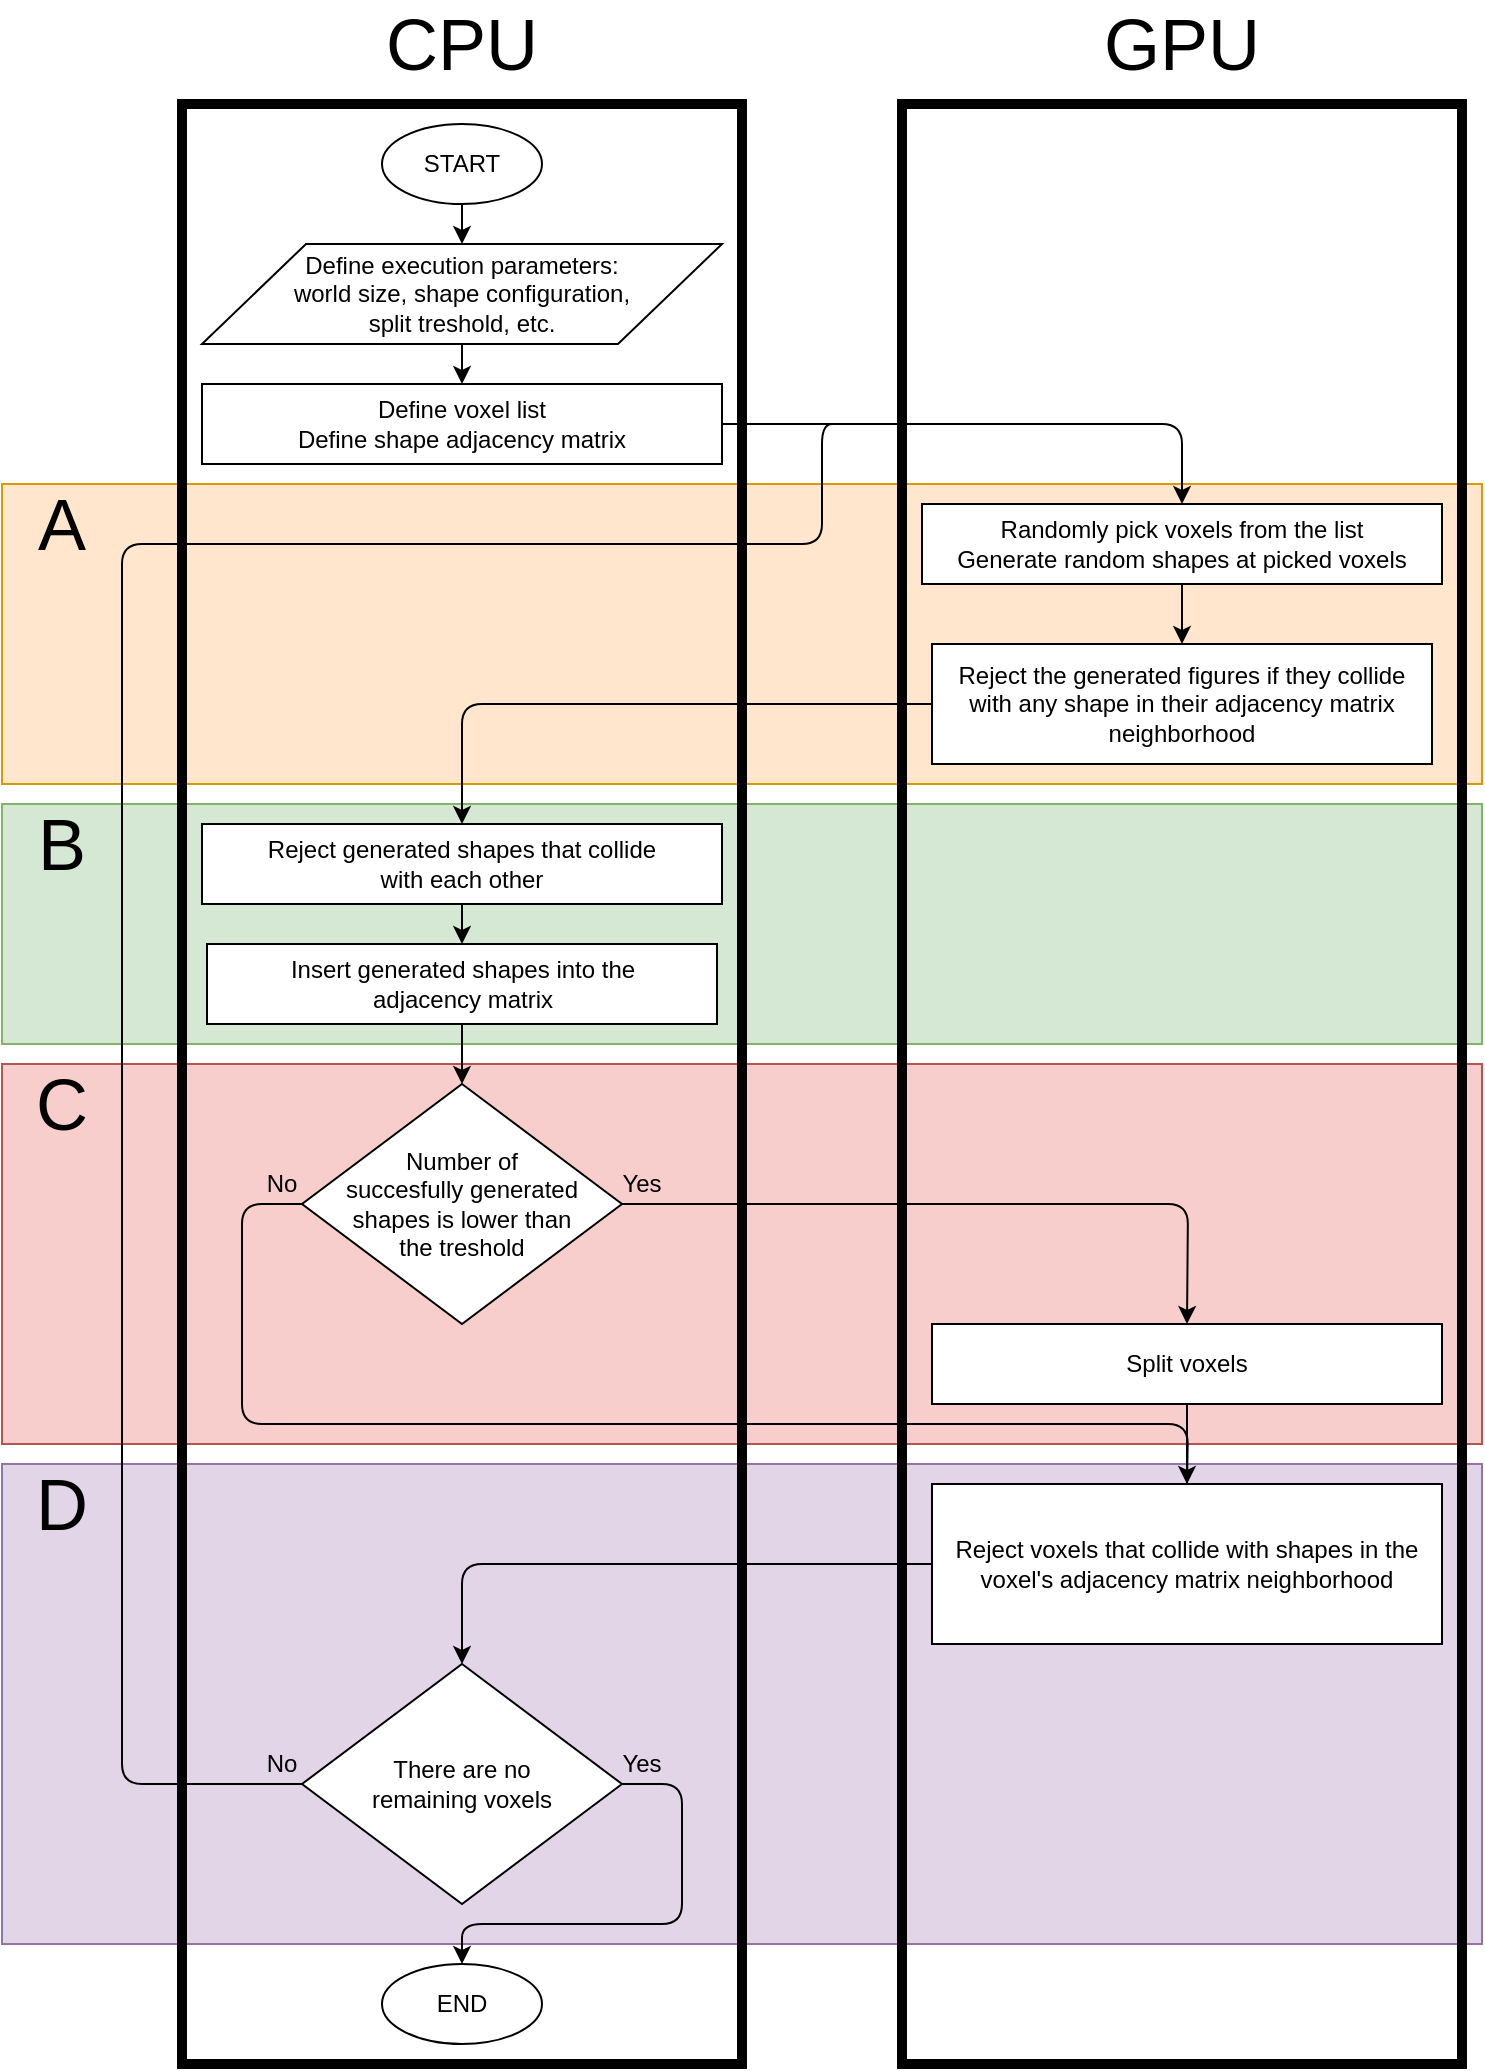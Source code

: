 <mxfile version="11.2.7" type="device" pages="1"><diagram id="juIEQuRC-fNybv85BEOG" name="Page-1"><mxGraphModel dx="1587" dy="889" grid="1" gridSize="10" guides="1" tooltips="1" connect="1" arrows="1" fold="1" page="1" pageScale="1" pageWidth="850" pageHeight="1100" math="0" shadow="0"><root><mxCell id="0"/><mxCell id="1" parent="0"/><mxCell id="WUVgIUfK9PXMqUdaY6ow-49" value="" style="rounded=0;whiteSpace=wrap;html=1;strokeColor=#9673a6;strokeWidth=1;fillColor=#e1d5e7;" parent="1" vertex="1"><mxGeometry x="70" y="760" width="740" height="240" as="geometry"/></mxCell><mxCell id="WUVgIUfK9PXMqUdaY6ow-20" value="" style="rounded=0;whiteSpace=wrap;html=1;strokeColor=#82b366;strokeWidth=1;fillColor=#d5e8d4;" parent="1" vertex="1"><mxGeometry x="70" y="430" width="740" height="120" as="geometry"/></mxCell><mxCell id="WUVgIUfK9PXMqUdaY6ow-21" value="" style="rounded=0;whiteSpace=wrap;html=1;strokeColor=#b85450;strokeWidth=1;fillColor=#f8cecc;" parent="1" vertex="1"><mxGeometry x="70" y="560" width="740" height="190" as="geometry"/></mxCell><mxCell id="WUVgIUfK9PXMqUdaY6ow-18" value="" style="rounded=0;whiteSpace=wrap;html=1;strokeColor=#d79b00;strokeWidth=1;fillColor=#ffe6cc;" parent="1" vertex="1"><mxGeometry x="70" y="270" width="740" height="150" as="geometry"/></mxCell><mxCell id="WUVgIUfK9PXMqUdaY6ow-15" value="" style="rounded=0;whiteSpace=wrap;html=1;fillColor=none;strokeColor=#000000;strokeWidth=5;" parent="1" vertex="1"><mxGeometry x="160" y="80" width="280" height="980" as="geometry"/></mxCell><mxCell id="WUVgIUfK9PXMqUdaY6ow-17" value="" style="rounded=0;whiteSpace=wrap;html=1;fillColor=none;strokeColor=#000000;strokeWidth=5;" parent="1" vertex="1"><mxGeometry x="520" y="80" width="280" height="980" as="geometry"/></mxCell><mxCell id="WUVgIUfK9PXMqUdaY6ow-1" value="START" style="ellipse;whiteSpace=wrap;html=1;" parent="1" vertex="1"><mxGeometry x="260" y="90" width="80" height="40" as="geometry"/></mxCell><mxCell id="WUVgIUfK9PXMqUdaY6ow-3" value="&lt;div&gt;Randomly pick voxels from the list&lt;/div&gt;&lt;div&gt;Generate random shapes at picked voxels&lt;/div&gt;" style="rounded=0;whiteSpace=wrap;html=1;" parent="1" vertex="1"><mxGeometry x="530" y="280" width="260" height="40" as="geometry"/></mxCell><mxCell id="WUVgIUfK9PXMqUdaY6ow-4" value="&lt;div&gt;Define voxel list&lt;/div&gt;&lt;div&gt;Define shape adjacency matrix&lt;br&gt;&lt;/div&gt;" style="rounded=0;whiteSpace=wrap;html=1;" parent="1" vertex="1"><mxGeometry x="170" y="220" width="260" height="40" as="geometry"/></mxCell><mxCell id="WUVgIUfK9PXMqUdaY6ow-6" value="Reject the generated figures if they collide with any shape in their adjacency matrix neighborhood " style="rounded=0;whiteSpace=wrap;html=1;" parent="1" vertex="1"><mxGeometry x="535" y="350" width="250" height="60" as="geometry"/></mxCell><mxCell id="WUVgIUfK9PXMqUdaY6ow-7" value="&lt;div&gt;Reject generated shapes that collide &lt;br&gt;&lt;/div&gt;&lt;div&gt;with each other&lt;/div&gt;" style="rounded=0;whiteSpace=wrap;html=1;" parent="1" vertex="1"><mxGeometry x="170" y="440" width="260" height="40" as="geometry"/></mxCell><mxCell id="WUVgIUfK9PXMqUdaY6ow-8" value="&lt;div&gt;Define execution parameters: &lt;br&gt;&lt;/div&gt;&lt;div&gt;world size, shape configuration,&lt;/div&gt;&lt;div&gt;split treshold, etc.&lt;br&gt;&lt;/div&gt;" style="shape=parallelogram;perimeter=parallelogramPerimeter;whiteSpace=wrap;html=1;" parent="1" vertex="1"><mxGeometry x="170" y="150" width="260" height="50" as="geometry"/></mxCell><mxCell id="WUVgIUfK9PXMqUdaY6ow-9" value="&lt;div&gt;Insert generated shapes into the &lt;br&gt;&lt;/div&gt;&lt;div&gt;adjacency matrix&lt;/div&gt;" style="rounded=0;whiteSpace=wrap;html=1;" parent="1" vertex="1"><mxGeometry x="172.5" y="500" width="255" height="40" as="geometry"/></mxCell><mxCell id="WUVgIUfK9PXMqUdaY6ow-11" value="&lt;div&gt;Number of &lt;br&gt;&lt;/div&gt;&lt;div&gt;succesfully generated shapes is lower than &lt;br&gt;&lt;/div&gt;&lt;div&gt;the treshold&lt;/div&gt;" style="rhombus;whiteSpace=wrap;html=1;" parent="1" vertex="1"><mxGeometry x="220" y="570" width="160" height="120" as="geometry"/></mxCell><mxCell id="WUVgIUfK9PXMqUdaY6ow-13" value="&lt;div&gt;There are no &lt;br&gt;&lt;/div&gt;&lt;div&gt;remaining voxels&lt;/div&gt;" style="rhombus;whiteSpace=wrap;html=1;" parent="1" vertex="1"><mxGeometry x="220" y="860" width="160" height="120" as="geometry"/></mxCell><mxCell id="WUVgIUfK9PXMqUdaY6ow-22" value="&lt;font style=&quot;font-size: 36px&quot;&gt;CPU&lt;/font&gt;" style="text;html=1;strokeColor=none;fillColor=none;align=center;verticalAlign=middle;whiteSpace=wrap;rounded=0;" parent="1" vertex="1"><mxGeometry x="280" y="40" width="40" height="20" as="geometry"/></mxCell><mxCell id="WUVgIUfK9PXMqUdaY6ow-23" value="&lt;font style=&quot;font-size: 36px&quot;&gt;GPU&lt;/font&gt;" style="text;html=1;strokeColor=none;fillColor=none;align=center;verticalAlign=middle;whiteSpace=wrap;rounded=0;" parent="1" vertex="1"><mxGeometry x="640" y="40" width="40" height="20" as="geometry"/></mxCell><mxCell id="WUVgIUfK9PXMqUdaY6ow-10" value="Split voxels" style="rounded=0;whiteSpace=wrap;html=1;" parent="1" vertex="1"><mxGeometry x="535" y="690" width="255" height="40" as="geometry"/></mxCell><mxCell id="WUVgIUfK9PXMqUdaY6ow-12" value="Reject voxels that collide with shapes in the voxel's adjacency matrix neighborhood " style="rounded=0;whiteSpace=wrap;html=1;" parent="1" vertex="1"><mxGeometry x="535" y="770" width="255" height="80" as="geometry"/></mxCell><mxCell id="WUVgIUfK9PXMqUdaY6ow-25" value="" style="endArrow=none;html=1;endFill=0;exitX=0;exitY=0.5;exitDx=0;exitDy=0;" parent="1" source="WUVgIUfK9PXMqUdaY6ow-13" edge="1"><mxGeometry width="50" height="50" relative="1" as="geometry"><mxPoint x="223" y="910" as="sourcePoint"/><mxPoint x="490" y="240" as="targetPoint"/><Array as="points"><mxPoint x="130" y="920"/><mxPoint x="130" y="300"/><mxPoint x="480" y="300"/><mxPoint x="480" y="240"/></Array></mxGeometry></mxCell><mxCell id="WUVgIUfK9PXMqUdaY6ow-26" value="" style="endArrow=classic;html=1;exitX=0.5;exitY=1;exitDx=0;exitDy=0;" parent="1" source="WUVgIUfK9PXMqUdaY6ow-1" target="WUVgIUfK9PXMqUdaY6ow-8" edge="1"><mxGeometry width="50" height="50" relative="1" as="geometry"><mxPoint x="70" y="230" as="sourcePoint"/><mxPoint x="120" y="180" as="targetPoint"/></mxGeometry></mxCell><mxCell id="WUVgIUfK9PXMqUdaY6ow-27" value="" style="endArrow=classic;html=1;exitX=0.5;exitY=1;exitDx=0;exitDy=0;" parent="1" source="WUVgIUfK9PXMqUdaY6ow-3" target="WUVgIUfK9PXMqUdaY6ow-6" edge="1"><mxGeometry width="50" height="50" relative="1" as="geometry"><mxPoint x="80" y="250" as="sourcePoint"/><mxPoint x="130" y="200" as="targetPoint"/></mxGeometry></mxCell><mxCell id="WUVgIUfK9PXMqUdaY6ow-28" value="" style="endArrow=classic;html=1;exitX=1;exitY=0.5;exitDx=0;exitDy=0;entryX=0.5;entryY=0;entryDx=0;entryDy=0;" parent="1" source="WUVgIUfK9PXMqUdaY6ow-4" target="WUVgIUfK9PXMqUdaY6ow-3" edge="1"><mxGeometry width="50" height="50" relative="1" as="geometry"><mxPoint x="90" y="260" as="sourcePoint"/><mxPoint x="140" y="210" as="targetPoint"/><Array as="points"><mxPoint x="660" y="240"/></Array></mxGeometry></mxCell><mxCell id="WUVgIUfK9PXMqUdaY6ow-29" value="" style="endArrow=classic;html=1;exitX=0.5;exitY=1;exitDx=0;exitDy=0;" parent="1" source="WUVgIUfK9PXMqUdaY6ow-8" target="WUVgIUfK9PXMqUdaY6ow-4" edge="1"><mxGeometry width="50" height="50" relative="1" as="geometry"><mxPoint x="100" y="270" as="sourcePoint"/><mxPoint x="150" y="220" as="targetPoint"/></mxGeometry></mxCell><mxCell id="WUVgIUfK9PXMqUdaY6ow-30" value="" style="endArrow=classic;html=1;exitX=0.5;exitY=1;exitDx=0;exitDy=0;" parent="1" source="WUVgIUfK9PXMqUdaY6ow-7" target="WUVgIUfK9PXMqUdaY6ow-9" edge="1"><mxGeometry width="50" height="50" relative="1" as="geometry"><mxPoint x="80" y="250" as="sourcePoint"/><mxPoint x="130" y="200" as="targetPoint"/></mxGeometry></mxCell><mxCell id="WUVgIUfK9PXMqUdaY6ow-31" value="" style="endArrow=classic;html=1;exitX=0;exitY=0.5;exitDx=0;exitDy=0;entryX=0.5;entryY=0;entryDx=0;entryDy=0;" parent="1" source="WUVgIUfK9PXMqUdaY6ow-6" target="WUVgIUfK9PXMqUdaY6ow-7" edge="1"><mxGeometry width="50" height="50" relative="1" as="geometry"><mxPoint x="90" y="260" as="sourcePoint"/><mxPoint x="140" y="210" as="targetPoint"/><Array as="points"><mxPoint x="300" y="380"/></Array></mxGeometry></mxCell><mxCell id="WUVgIUfK9PXMqUdaY6ow-32" value="" style="endArrow=classic;html=1;exitX=0.5;exitY=1;exitDx=0;exitDy=0;entryX=0.5;entryY=0;entryDx=0;entryDy=0;" parent="1" source="WUVgIUfK9PXMqUdaY6ow-9" target="WUVgIUfK9PXMqUdaY6ow-11" edge="1"><mxGeometry width="50" height="50" relative="1" as="geometry"><mxPoint x="80" y="250.0" as="sourcePoint"/><mxPoint x="130" y="200" as="targetPoint"/><Array as="points"/></mxGeometry></mxCell><mxCell id="WUVgIUfK9PXMqUdaY6ow-33" value="" style="endArrow=classic;html=1;exitX=0;exitY=0.5;exitDx=0;exitDy=0;entryX=0.5;entryY=0;entryDx=0;entryDy=0;" parent="1" source="WUVgIUfK9PXMqUdaY6ow-12" target="WUVgIUfK9PXMqUdaY6ow-13" edge="1"><mxGeometry width="50" height="50" relative="1" as="geometry"><mxPoint x="70" y="240" as="sourcePoint"/><mxPoint x="120" y="190" as="targetPoint"/><Array as="points"><mxPoint x="300" y="810"/></Array></mxGeometry></mxCell><mxCell id="WUVgIUfK9PXMqUdaY6ow-34" value="" style="endArrow=classic;html=1;exitX=1;exitY=0.5;exitDx=0;exitDy=0;entryX=0.5;entryY=0;entryDx=0;entryDy=0;" parent="1" source="WUVgIUfK9PXMqUdaY6ow-11" target="WUVgIUfK9PXMqUdaY6ow-10" edge="1"><mxGeometry width="50" height="50" relative="1" as="geometry"><mxPoint x="80" y="250" as="sourcePoint"/><mxPoint x="130" y="200" as="targetPoint"/><Array as="points"><mxPoint x="663" y="630"/></Array></mxGeometry></mxCell><mxCell id="WUVgIUfK9PXMqUdaY6ow-35" value="" style="endArrow=none;html=1;exitX=0;exitY=0.5;exitDx=0;exitDy=0;entryX=0.5;entryY=0;entryDx=0;entryDy=0;endFill=0;" parent="1" source="WUVgIUfK9PXMqUdaY6ow-11" target="WUVgIUfK9PXMqUdaY6ow-12" edge="1"><mxGeometry width="50" height="50" relative="1" as="geometry"><mxPoint x="80" y="250.0" as="sourcePoint"/><mxPoint x="660" y="760" as="targetPoint"/><Array as="points"><mxPoint x="190" y="630"/><mxPoint x="190" y="740"/><mxPoint x="663" y="740"/></Array></mxGeometry></mxCell><mxCell id="WUVgIUfK9PXMqUdaY6ow-36" value="" style="endArrow=classic;html=1;exitX=0.5;exitY=1;exitDx=0;exitDy=0;" parent="1" source="WUVgIUfK9PXMqUdaY6ow-10" target="WUVgIUfK9PXMqUdaY6ow-12" edge="1"><mxGeometry width="50" height="50" relative="1" as="geometry"><mxPoint x="90" y="260.0" as="sourcePoint"/><mxPoint x="661" y="760" as="targetPoint"/></mxGeometry></mxCell><mxCell id="WUVgIUfK9PXMqUdaY6ow-38" value="END" style="ellipse;whiteSpace=wrap;html=1;" parent="1" vertex="1"><mxGeometry x="260" y="1010" width="80" height="40" as="geometry"/></mxCell><mxCell id="WUVgIUfK9PXMqUdaY6ow-39" value="" style="endArrow=classic;html=1;exitX=1;exitY=0.5;exitDx=0;exitDy=0;entryX=0.5;entryY=0;entryDx=0;entryDy=0;" parent="1" source="WUVgIUfK9PXMqUdaY6ow-13" target="WUVgIUfK9PXMqUdaY6ow-38" edge="1"><mxGeometry width="50" height="50" relative="1" as="geometry"><mxPoint x="70" y="1170" as="sourcePoint"/><mxPoint x="120" y="1120" as="targetPoint"/><Array as="points"><mxPoint x="410" y="920"/><mxPoint x="410" y="990"/><mxPoint x="300" y="990"/></Array></mxGeometry></mxCell><mxCell id="WUVgIUfK9PXMqUdaY6ow-40" value="No" style="text;html=1;strokeColor=none;fillColor=none;align=center;verticalAlign=middle;whiteSpace=wrap;rounded=0;" parent="1" vertex="1"><mxGeometry x="190" y="610" width="40" height="20" as="geometry"/></mxCell><mxCell id="WUVgIUfK9PXMqUdaY6ow-41" value="Yes" style="text;html=1;strokeColor=none;fillColor=none;align=center;verticalAlign=middle;whiteSpace=wrap;rounded=0;" parent="1" vertex="1"><mxGeometry x="370" y="610" width="40" height="20" as="geometry"/></mxCell><mxCell id="WUVgIUfK9PXMqUdaY6ow-42" value="No" style="text;html=1;strokeColor=none;fillColor=none;align=center;verticalAlign=middle;whiteSpace=wrap;rounded=0;" parent="1" vertex="1"><mxGeometry x="190" y="900" width="40" height="20" as="geometry"/></mxCell><mxCell id="WUVgIUfK9PXMqUdaY6ow-43" value="Yes" style="text;html=1;strokeColor=none;fillColor=none;align=center;verticalAlign=middle;whiteSpace=wrap;rounded=0;" parent="1" vertex="1"><mxGeometry x="370" y="900" width="40" height="20" as="geometry"/></mxCell><mxCell id="WUVgIUfK9PXMqUdaY6ow-45" value="&lt;font style=&quot;font-size: 36px&quot;&gt;A&lt;/font&gt;" style="text;html=1;strokeColor=none;fillColor=none;align=center;verticalAlign=middle;whiteSpace=wrap;rounded=0;" parent="1" vertex="1"><mxGeometry x="80" y="280" width="40" height="20" as="geometry"/></mxCell><mxCell id="WUVgIUfK9PXMqUdaY6ow-47" value="&lt;font style=&quot;font-size: 36px&quot;&gt;B&lt;/font&gt;" style="text;html=1;strokeColor=none;fillColor=none;align=center;verticalAlign=middle;whiteSpace=wrap;rounded=0;" parent="1" vertex="1"><mxGeometry x="80" y="440" width="40" height="20" as="geometry"/></mxCell><mxCell id="WUVgIUfK9PXMqUdaY6ow-48" value="&lt;font style=&quot;font-size: 36px&quot;&gt;C&lt;/font&gt;" style="text;html=1;strokeColor=none;fillColor=none;align=center;verticalAlign=middle;whiteSpace=wrap;rounded=0;" parent="1" vertex="1"><mxGeometry x="80" y="570" width="40" height="20" as="geometry"/></mxCell><mxCell id="WUVgIUfK9PXMqUdaY6ow-50" value="&lt;font style=&quot;font-size: 36px&quot;&gt;D&lt;/font&gt;" style="text;html=1;strokeColor=none;fillColor=none;align=center;verticalAlign=middle;whiteSpace=wrap;rounded=0;" parent="1" vertex="1"><mxGeometry x="80" y="770" width="40" height="20" as="geometry"/></mxCell></root></mxGraphModel></diagram></mxfile>